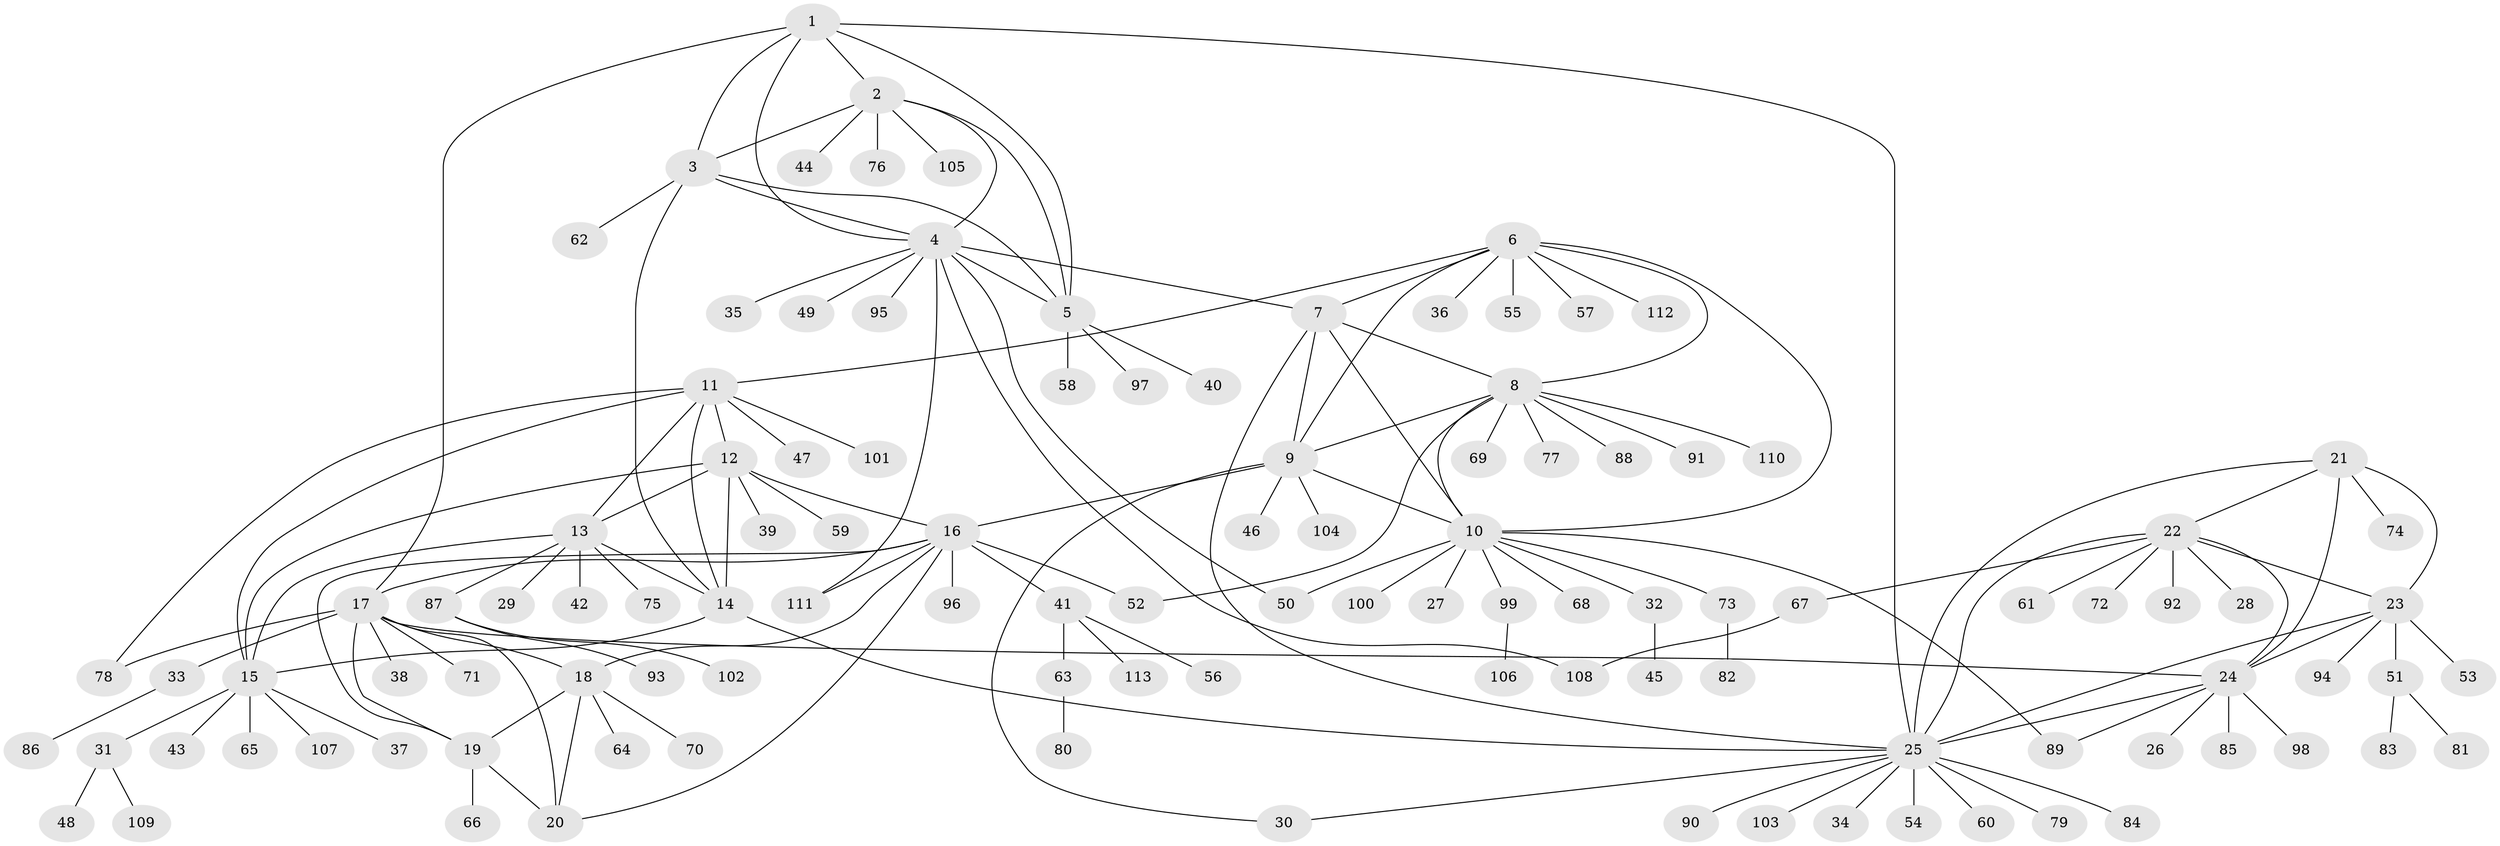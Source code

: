 // coarse degree distribution, {9: 0.08888888888888889, 3: 0.022222222222222223, 16: 0.022222222222222223, 12: 0.022222222222222223, 2: 0.08888888888888889, 7: 0.022222222222222223, 4: 0.022222222222222223, 1: 0.7111111111111111}
// Generated by graph-tools (version 1.1) at 2025/19/03/04/25 18:19:34]
// undirected, 113 vertices, 155 edges
graph export_dot {
graph [start="1"]
  node [color=gray90,style=filled];
  1;
  2;
  3;
  4;
  5;
  6;
  7;
  8;
  9;
  10;
  11;
  12;
  13;
  14;
  15;
  16;
  17;
  18;
  19;
  20;
  21;
  22;
  23;
  24;
  25;
  26;
  27;
  28;
  29;
  30;
  31;
  32;
  33;
  34;
  35;
  36;
  37;
  38;
  39;
  40;
  41;
  42;
  43;
  44;
  45;
  46;
  47;
  48;
  49;
  50;
  51;
  52;
  53;
  54;
  55;
  56;
  57;
  58;
  59;
  60;
  61;
  62;
  63;
  64;
  65;
  66;
  67;
  68;
  69;
  70;
  71;
  72;
  73;
  74;
  75;
  76;
  77;
  78;
  79;
  80;
  81;
  82;
  83;
  84;
  85;
  86;
  87;
  88;
  89;
  90;
  91;
  92;
  93;
  94;
  95;
  96;
  97;
  98;
  99;
  100;
  101;
  102;
  103;
  104;
  105;
  106;
  107;
  108;
  109;
  110;
  111;
  112;
  113;
  1 -- 2;
  1 -- 3;
  1 -- 4;
  1 -- 5;
  1 -- 17;
  1 -- 25;
  2 -- 3;
  2 -- 4;
  2 -- 5;
  2 -- 44;
  2 -- 76;
  2 -- 105;
  3 -- 4;
  3 -- 5;
  3 -- 14;
  3 -- 62;
  4 -- 5;
  4 -- 7;
  4 -- 35;
  4 -- 49;
  4 -- 50;
  4 -- 95;
  4 -- 108;
  4 -- 111;
  5 -- 40;
  5 -- 58;
  5 -- 97;
  6 -- 7;
  6 -- 8;
  6 -- 9;
  6 -- 10;
  6 -- 11;
  6 -- 36;
  6 -- 55;
  6 -- 57;
  6 -- 112;
  7 -- 8;
  7 -- 9;
  7 -- 10;
  7 -- 25;
  8 -- 9;
  8 -- 10;
  8 -- 52;
  8 -- 69;
  8 -- 77;
  8 -- 88;
  8 -- 91;
  8 -- 110;
  9 -- 10;
  9 -- 16;
  9 -- 30;
  9 -- 46;
  9 -- 104;
  10 -- 27;
  10 -- 32;
  10 -- 50;
  10 -- 68;
  10 -- 73;
  10 -- 89;
  10 -- 99;
  10 -- 100;
  11 -- 12;
  11 -- 13;
  11 -- 14;
  11 -- 15;
  11 -- 47;
  11 -- 78;
  11 -- 101;
  12 -- 13;
  12 -- 14;
  12 -- 15;
  12 -- 16;
  12 -- 39;
  12 -- 59;
  13 -- 14;
  13 -- 15;
  13 -- 29;
  13 -- 42;
  13 -- 75;
  13 -- 87;
  14 -- 15;
  14 -- 25;
  15 -- 31;
  15 -- 37;
  15 -- 43;
  15 -- 65;
  15 -- 107;
  16 -- 17;
  16 -- 18;
  16 -- 19;
  16 -- 20;
  16 -- 41;
  16 -- 52;
  16 -- 96;
  16 -- 111;
  17 -- 18;
  17 -- 19;
  17 -- 20;
  17 -- 24;
  17 -- 33;
  17 -- 38;
  17 -- 71;
  17 -- 78;
  18 -- 19;
  18 -- 20;
  18 -- 64;
  18 -- 70;
  19 -- 20;
  19 -- 66;
  21 -- 22;
  21 -- 23;
  21 -- 24;
  21 -- 25;
  21 -- 74;
  22 -- 23;
  22 -- 24;
  22 -- 25;
  22 -- 28;
  22 -- 61;
  22 -- 67;
  22 -- 72;
  22 -- 92;
  23 -- 24;
  23 -- 25;
  23 -- 51;
  23 -- 53;
  23 -- 94;
  24 -- 25;
  24 -- 26;
  24 -- 85;
  24 -- 89;
  24 -- 98;
  25 -- 30;
  25 -- 34;
  25 -- 54;
  25 -- 60;
  25 -- 79;
  25 -- 84;
  25 -- 90;
  25 -- 103;
  31 -- 48;
  31 -- 109;
  32 -- 45;
  33 -- 86;
  41 -- 56;
  41 -- 63;
  41 -- 113;
  51 -- 81;
  51 -- 83;
  63 -- 80;
  67 -- 108;
  73 -- 82;
  87 -- 93;
  87 -- 102;
  99 -- 106;
}

